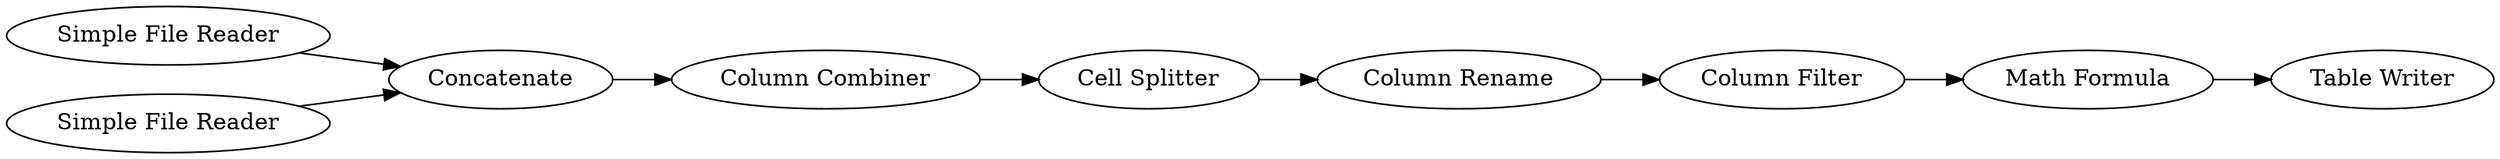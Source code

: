 digraph {
	264 [label="Simple File Reader"]
	265 [label="Simple File Reader"]
	305 [label=Concatenate]
	306 [label="Cell Splitter"]
	309 [label="Column Combiner"]
	310 [label="Column Filter"]
	311 [label="Column Rename"]
	312 [label="Table Writer"]
	313 [label="Math Formula"]
	264 -> 305
	265 -> 305
	305 -> 309
	306 -> 311
	309 -> 306
	310 -> 313
	311 -> 310
	313 -> 312
	rankdir=LR
}
